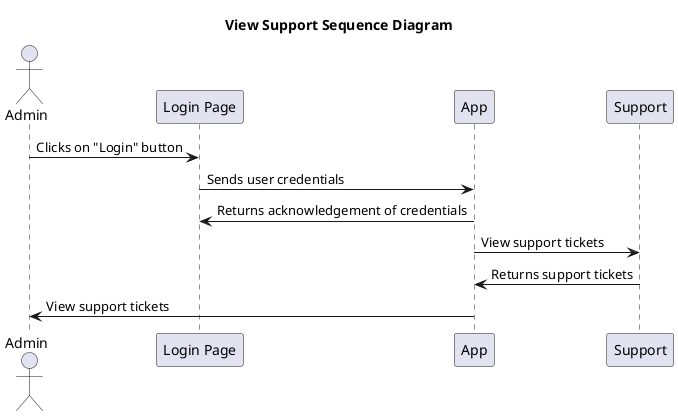 @startuml Support
title View Support Sequence Diagram
actor Admin

participant "Login Page" as LP

Admin -> LP: Clicks on "Login" button
LP -> App: Sends user credentials
App -> LP: Returns acknowledgement of credentials

App -> Support: View support tickets
Support -> App: Returns support tickets
App -> Admin: View support tickets
@enduml


